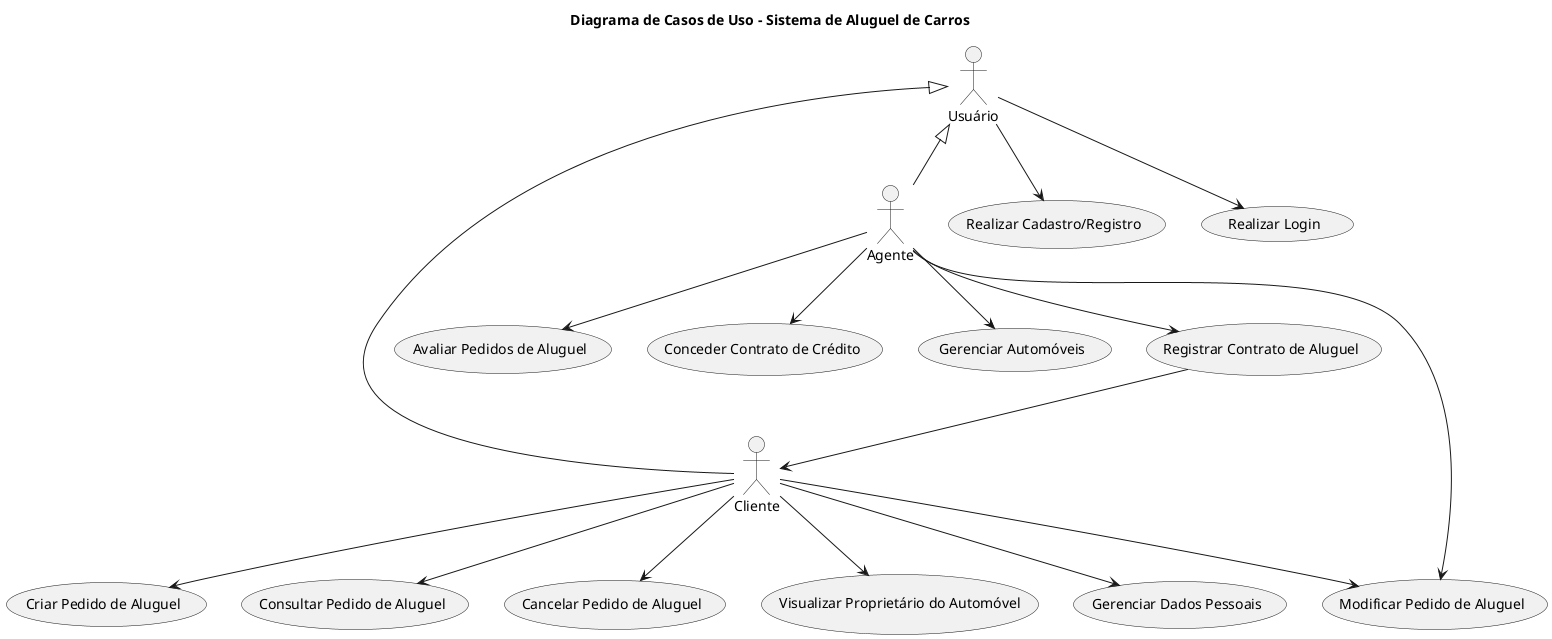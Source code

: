 @startuml
title Diagrama de Casos de Uso - Sistema de Aluguel de Carros

actor "Usuário" as Usuario
actor "Cliente" as Cliente
actor "Agente" as Agente

Usuario <|-- Cliente
Usuario <|-- Agente

' Casos de uso de autenticação
usecase "Realizar Cadastro/Registro" as UC_Cadastrar
usecase "Realizar Login" as UC_Login

' Casos de uso do Cliente
usecase "Criar Pedido de Aluguel" as UC_CriarPedido
usecase "Consultar Pedido de Aluguel" as UC_ConsultarPedido
usecase "Cancelar Pedido de Aluguel" as UC_CancelarPedido
usecase "Visualizar Proprietário do Automóvel" as UC_VisualizarProprietario
usecase "Gerenciar Dados Pessoais" as UC_GerenciarDadosPessoais

' Casos de uso do Agente
usecase "Avaliar Pedidos de Aluguel" as UC_AvaliarPedido
usecase "Conceder Contrato de Crédito" as UC_ConcederCredito
usecase "Gerenciar Automóveis" as UC_GerenciarAutomoveis

' Casos de uso do Agente e cliente
usecase "Modificar Pedido de Aluguel" as UC_ModificarPedido
usecase "Registrar Contrato de Aluguel" as UC_RegistrarContrato

' Relacionamentos
Usuario --> UC_Cadastrar
Usuario --> UC_Login

Cliente --> UC_CriarPedido
Cliente --> UC_ModificarPedido
Cliente --> UC_ConsultarPedido
Cliente --> UC_CancelarPedido
Cliente --> UC_VisualizarProprietario
Cliente --> UC_GerenciarDadosPessoais

Agente --> UC_AvaliarPedido
Agente --> UC_ModificarPedido
Agente --> UC_RegistrarContrato
Agente --> UC_ConcederCredito
Agente --> UC_GerenciarAutomoveis

UC_RegistrarContrato --> Cliente
@enduml
